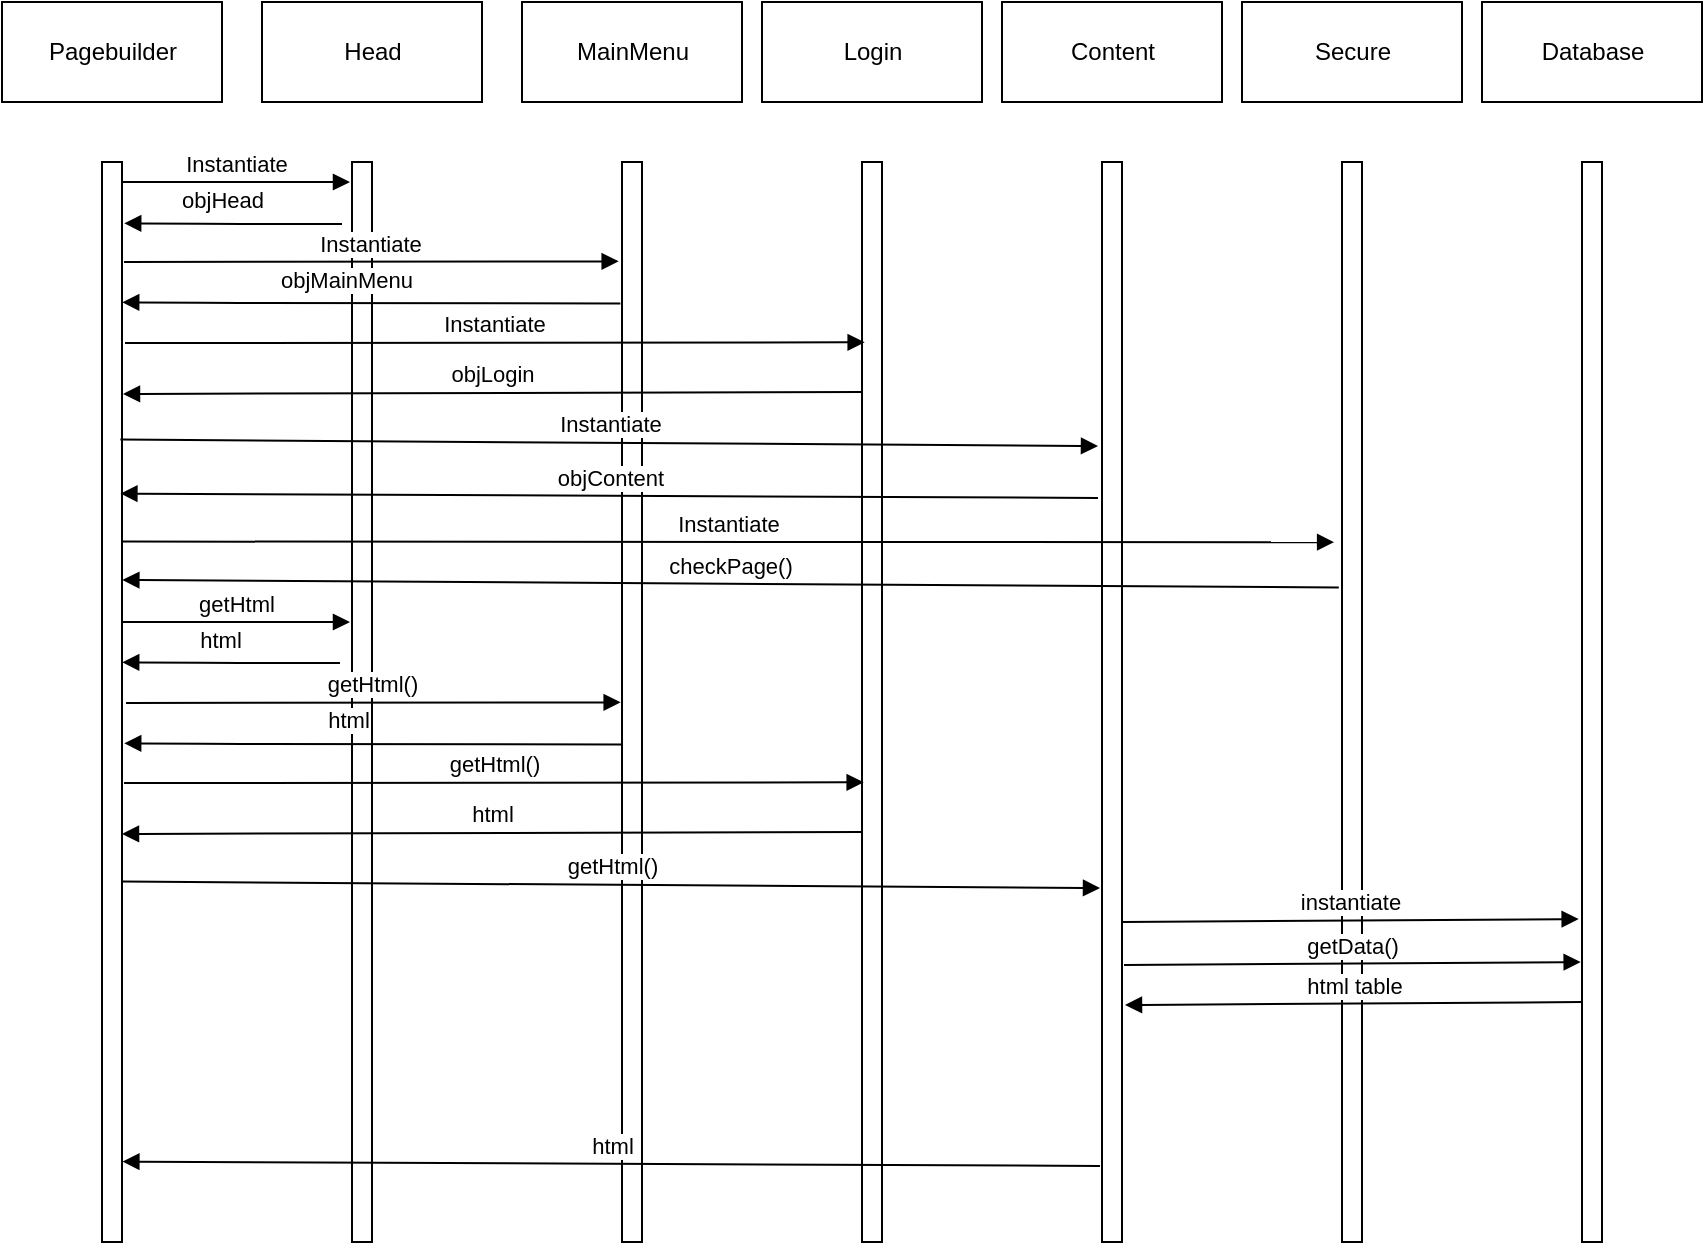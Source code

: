 <mxfile version="12.9.3" type="device"><diagram id="d7-B6RZxEitLg4gCyGJM" name="Page-1"><mxGraphModel dx="1024" dy="592" grid="1" gridSize="10" guides="1" tooltips="1" connect="1" arrows="1" fold="1" page="1" pageScale="1" pageWidth="1169" pageHeight="827" math="0" shadow="0"><root><mxCell id="0"/><mxCell id="1" parent="0"/><mxCell id="cjqfxdQi_aA1z4MN619b-4" value="Pagebuilder" style="html=1;" parent="1" vertex="1"><mxGeometry x="20" y="20" width="110" height="50" as="geometry"/></mxCell><mxCell id="cjqfxdQi_aA1z4MN619b-5" value="Head" style="html=1;" parent="1" vertex="1"><mxGeometry x="150" y="20" width="110" height="50" as="geometry"/></mxCell><mxCell id="cjqfxdQi_aA1z4MN619b-6" value="MainMenu" style="html=1;" parent="1" vertex="1"><mxGeometry x="280" y="20" width="110" height="50" as="geometry"/></mxCell><mxCell id="cjqfxdQi_aA1z4MN619b-7" value="Login" style="html=1;" parent="1" vertex="1"><mxGeometry x="400" y="20" width="110" height="50" as="geometry"/></mxCell><mxCell id="cjqfxdQi_aA1z4MN619b-8" value="Content" style="html=1;" parent="1" vertex="1"><mxGeometry x="520" y="20" width="110" height="50" as="geometry"/></mxCell><mxCell id="cjqfxdQi_aA1z4MN619b-9" value="Secure" style="html=1;" parent="1" vertex="1"><mxGeometry x="640" y="20" width="110" height="50" as="geometry"/></mxCell><mxCell id="cjqfxdQi_aA1z4MN619b-10" value="Database" style="html=1;" parent="1" vertex="1"><mxGeometry x="760" y="20" width="110" height="50" as="geometry"/></mxCell><mxCell id="cjqfxdQi_aA1z4MN619b-12" value="" style="html=1;points=[];perimeter=orthogonalPerimeter;" parent="1" vertex="1"><mxGeometry x="70" y="100" width="10" height="540" as="geometry"/></mxCell><mxCell id="cjqfxdQi_aA1z4MN619b-13" value="" style="html=1;points=[];perimeter=orthogonalPerimeter;" parent="1" vertex="1"><mxGeometry x="195" y="100" width="10" height="540" as="geometry"/></mxCell><mxCell id="cjqfxdQi_aA1z4MN619b-14" value="" style="html=1;points=[];perimeter=orthogonalPerimeter;" parent="1" vertex="1"><mxGeometry x="330" y="100" width="10" height="540" as="geometry"/></mxCell><mxCell id="cjqfxdQi_aA1z4MN619b-15" value="" style="html=1;points=[];perimeter=orthogonalPerimeter;" parent="1" vertex="1"><mxGeometry x="450" y="100" width="10" height="540" as="geometry"/></mxCell><mxCell id="cjqfxdQi_aA1z4MN619b-16" value="" style="html=1;points=[];perimeter=orthogonalPerimeter;" parent="1" vertex="1"><mxGeometry x="570" y="100" width="10" height="540" as="geometry"/></mxCell><mxCell id="cjqfxdQi_aA1z4MN619b-17" value="" style="html=1;points=[];perimeter=orthogonalPerimeter;" parent="1" vertex="1"><mxGeometry x="690" y="100" width="10" height="540" as="geometry"/></mxCell><mxCell id="cjqfxdQi_aA1z4MN619b-18" value="" style="html=1;points=[];perimeter=orthogonalPerimeter;" parent="1" vertex="1"><mxGeometry x="810" y="100" width="10" height="540" as="geometry"/></mxCell><mxCell id="cjqfxdQi_aA1z4MN619b-19" value="Instantiate" style="html=1;verticalAlign=bottom;endArrow=block;" parent="1" edge="1"><mxGeometry width="80" relative="1" as="geometry"><mxPoint x="80" y="110" as="sourcePoint"/><mxPoint x="194" y="110" as="targetPoint"/></mxGeometry></mxCell><mxCell id="cjqfxdQi_aA1z4MN619b-20" value="objHead" style="html=1;verticalAlign=bottom;endArrow=block;entryX=1.11;entryY=0.042;entryDx=0;entryDy=0;entryPerimeter=0;" parent="1" edge="1"><mxGeometry x="0.102" y="-3" width="80" relative="1" as="geometry"><mxPoint x="190" y="131" as="sourcePoint"/><mxPoint x="81.1" y="130.68" as="targetPoint"/><Array as="points"><mxPoint x="130" y="131"/></Array><mxPoint as="offset"/></mxGeometry></mxCell><mxCell id="cjqfxdQi_aA1z4MN619b-21" value="Instantiate" style="html=1;verticalAlign=bottom;endArrow=block;entryX=-0.167;entryY=0.092;entryDx=0;entryDy=0;entryPerimeter=0;" parent="1" target="cjqfxdQi_aA1z4MN619b-14" edge="1"><mxGeometry width="80" relative="1" as="geometry"><mxPoint x="81" y="150" as="sourcePoint"/><mxPoint x="195" y="150" as="targetPoint"/></mxGeometry></mxCell><mxCell id="cjqfxdQi_aA1z4MN619b-22" value="objMainMenu" style="html=1;verticalAlign=bottom;endArrow=block;entryX=1.11;entryY=0.042;entryDx=0;entryDy=0;entryPerimeter=0;exitX=-0.081;exitY=0.131;exitDx=0;exitDy=0;exitPerimeter=0;" parent="1" source="cjqfxdQi_aA1z4MN619b-14" edge="1"><mxGeometry x="0.102" y="-3" width="80" relative="1" as="geometry"><mxPoint x="189" y="170.5" as="sourcePoint"/><mxPoint x="80.1" y="170.18" as="targetPoint"/><Array as="points"><mxPoint x="129" y="170.5"/></Array><mxPoint as="offset"/></mxGeometry></mxCell><mxCell id="cjqfxdQi_aA1z4MN619b-23" value="Instantiate" style="html=1;verticalAlign=bottom;endArrow=block;entryX=0.133;entryY=0.167;entryDx=0;entryDy=0;entryPerimeter=0;" parent="1" target="cjqfxdQi_aA1z4MN619b-15" edge="1"><mxGeometry width="80" relative="1" as="geometry"><mxPoint x="81.5" y="190.5" as="sourcePoint"/><mxPoint x="328.83" y="190.18" as="targetPoint"/></mxGeometry></mxCell><mxCell id="cjqfxdQi_aA1z4MN619b-24" value="objLogin" style="html=1;verticalAlign=bottom;endArrow=block;entryX=1.05;entryY=0.187;entryDx=0;entryDy=0;entryPerimeter=0;" parent="1" edge="1"><mxGeometry width="80" relative="1" as="geometry"><mxPoint x="450" y="215" as="sourcePoint"/><mxPoint x="80.5" y="215.98" as="targetPoint"/></mxGeometry></mxCell><mxCell id="cjqfxdQi_aA1z4MN619b-25" value="Instantiate" style="html=1;verticalAlign=bottom;endArrow=block;entryX=-0.2;entryY=0.263;entryDx=0;entryDy=0;entryPerimeter=0;exitX=0.92;exitY=0.257;exitDx=0;exitDy=0;exitPerimeter=0;" parent="1" source="cjqfxdQi_aA1z4MN619b-12" target="cjqfxdQi_aA1z4MN619b-16" edge="1"><mxGeometry width="80" relative="1" as="geometry"><mxPoint x="85" y="240.5" as="sourcePoint"/><mxPoint x="454.83" y="240.18" as="targetPoint"/></mxGeometry></mxCell><mxCell id="cjqfxdQi_aA1z4MN619b-26" value="objContent" style="html=1;verticalAlign=bottom;endArrow=block;entryX=0.92;entryY=0.307;entryDx=0;entryDy=0;entryPerimeter=0;exitX=-0.2;exitY=0.311;exitDx=0;exitDy=0;exitPerimeter=0;" parent="1" source="cjqfxdQi_aA1z4MN619b-16" target="cjqfxdQi_aA1z4MN619b-12" edge="1"><mxGeometry width="80" relative="1" as="geometry"><mxPoint x="449.5" y="270" as="sourcePoint"/><mxPoint x="80" y="270.98" as="targetPoint"/></mxGeometry></mxCell><mxCell id="cjqfxdQi_aA1z4MN619b-27" value="Instantiate" style="html=1;verticalAlign=bottom;endArrow=block;entryX=-0.394;entryY=0.352;entryDx=0;entryDy=0;entryPerimeter=0;exitX=0.92;exitY=0.257;exitDx=0;exitDy=0;exitPerimeter=0;" parent="1" target="cjqfxdQi_aA1z4MN619b-17" edge="1"><mxGeometry width="80" relative="1" as="geometry"><mxPoint x="80.2" y="289.78" as="sourcePoint"/><mxPoint x="569" y="293.02" as="targetPoint"/></mxGeometry></mxCell><mxCell id="cjqfxdQi_aA1z4MN619b-28" value="checkPage()" style="html=1;verticalAlign=bottom;endArrow=block;entryX=1.018;entryY=0.387;entryDx=0;entryDy=0;entryPerimeter=0;exitX=-0.159;exitY=0.394;exitDx=0;exitDy=0;exitPerimeter=0;" parent="1" source="cjqfxdQi_aA1z4MN619b-17" target="cjqfxdQi_aA1z4MN619b-12" edge="1"><mxGeometry width="80" relative="1" as="geometry"><mxPoint x="578" y="277.94" as="sourcePoint"/><mxPoint x="89.2" y="275.78" as="targetPoint"/></mxGeometry></mxCell><mxCell id="cjqfxdQi_aA1z4MN619b-29" value="getHtml" style="html=1;verticalAlign=bottom;endArrow=block;" parent="1" edge="1"><mxGeometry width="80" relative="1" as="geometry"><mxPoint x="80.0" y="330" as="sourcePoint"/><mxPoint x="194" y="330" as="targetPoint"/></mxGeometry></mxCell><mxCell id="cjqfxdQi_aA1z4MN619b-30" value="html" style="html=1;verticalAlign=bottom;endArrow=block;entryX=1.11;entryY=0.042;entryDx=0;entryDy=0;entryPerimeter=0;" parent="1" edge="1"><mxGeometry x="0.102" y="-3" width="80" relative="1" as="geometry"><mxPoint x="189" y="350.5" as="sourcePoint"/><mxPoint x="80.1" y="350.18" as="targetPoint"/><Array as="points"><mxPoint x="129" y="350.5"/></Array><mxPoint as="offset"/></mxGeometry></mxCell><mxCell id="cjqfxdQi_aA1z4MN619b-31" value="getHtml()" style="html=1;verticalAlign=bottom;endArrow=block;entryX=-0.167;entryY=0.092;entryDx=0;entryDy=0;entryPerimeter=0;" parent="1" edge="1"><mxGeometry width="80" relative="1" as="geometry"><mxPoint x="82" y="370.5" as="sourcePoint"/><mxPoint x="329.33" y="370.18" as="targetPoint"/></mxGeometry></mxCell><mxCell id="cjqfxdQi_aA1z4MN619b-32" value="html" style="html=1;verticalAlign=bottom;endArrow=block;entryX=1.11;entryY=0.042;entryDx=0;entryDy=0;entryPerimeter=0;exitX=-0.081;exitY=0.131;exitDx=0;exitDy=0;exitPerimeter=0;" parent="1" edge="1"><mxGeometry x="0.102" y="-3" width="80" relative="1" as="geometry"><mxPoint x="330.19" y="391.24" as="sourcePoint"/><mxPoint x="81.1" y="390.68" as="targetPoint"/><Array as="points"><mxPoint x="130" y="391"/></Array><mxPoint as="offset"/></mxGeometry></mxCell><mxCell id="cjqfxdQi_aA1z4MN619b-33" value="getHtml()" style="html=1;verticalAlign=bottom;endArrow=block;entryX=0.133;entryY=0.167;entryDx=0;entryDy=0;entryPerimeter=0;" parent="1" edge="1"><mxGeometry width="80" relative="1" as="geometry"><mxPoint x="81.0" y="410.5" as="sourcePoint"/><mxPoint x="450.83" y="410.18" as="targetPoint"/></mxGeometry></mxCell><mxCell id="cjqfxdQi_aA1z4MN619b-34" value="html" style="html=1;verticalAlign=bottom;endArrow=block;entryX=1.05;entryY=0.187;entryDx=0;entryDy=0;entryPerimeter=0;" parent="1" edge="1"><mxGeometry width="80" relative="1" as="geometry"><mxPoint x="449.5" y="435" as="sourcePoint"/><mxPoint x="80.0" y="435.98" as="targetPoint"/></mxGeometry></mxCell><mxCell id="cjqfxdQi_aA1z4MN619b-35" value="getHtml()" style="html=1;verticalAlign=bottom;endArrow=block;entryX=-0.2;entryY=0.263;entryDx=0;entryDy=0;entryPerimeter=0;exitX=0.92;exitY=0.257;exitDx=0;exitDy=0;exitPerimeter=0;" parent="1" edge="1"><mxGeometry width="80" relative="1" as="geometry"><mxPoint x="80.2" y="459.78" as="sourcePoint"/><mxPoint x="569.0" y="463.02" as="targetPoint"/></mxGeometry></mxCell><mxCell id="cjqfxdQi_aA1z4MN619b-36" value="html" style="html=1;verticalAlign=bottom;endArrow=block;entryX=0.92;entryY=0.307;entryDx=0;entryDy=0;entryPerimeter=0;exitX=-0.2;exitY=0.311;exitDx=0;exitDy=0;exitPerimeter=0;" parent="1" edge="1"><mxGeometry width="80" relative="1" as="geometry"><mxPoint x="569.0" y="601.94" as="sourcePoint"/><mxPoint x="80.2" y="599.78" as="targetPoint"/></mxGeometry></mxCell><mxCell id="cjqfxdQi_aA1z4MN619b-37" value="instantiate" style="html=1;verticalAlign=bottom;endArrow=block;entryX=-0.167;entryY=0.701;entryDx=0;entryDy=0;entryPerimeter=0;" parent="1" target="cjqfxdQi_aA1z4MN619b-18" edge="1"><mxGeometry width="80" relative="1" as="geometry"><mxPoint x="580" y="480" as="sourcePoint"/><mxPoint x="660" y="480" as="targetPoint"/></mxGeometry></mxCell><mxCell id="cjqfxdQi_aA1z4MN619b-38" value="getData()" style="html=1;verticalAlign=bottom;endArrow=block;entryX=-0.167;entryY=0.701;entryDx=0;entryDy=0;entryPerimeter=0;" parent="1" edge="1"><mxGeometry width="80" relative="1" as="geometry"><mxPoint x="581" y="501.5" as="sourcePoint"/><mxPoint x="809.33" y="500.04" as="targetPoint"/></mxGeometry></mxCell><mxCell id="cjqfxdQi_aA1z4MN619b-39" value="html table" style="html=1;verticalAlign=bottom;endArrow=block;entryX=-0.167;entryY=0.701;entryDx=0;entryDy=0;entryPerimeter=0;" parent="1" edge="1"><mxGeometry width="80" relative="1" as="geometry"><mxPoint x="809.83" y="520.04" as="sourcePoint"/><mxPoint x="581.5" y="521.5" as="targetPoint"/></mxGeometry></mxCell></root></mxGraphModel></diagram></mxfile>